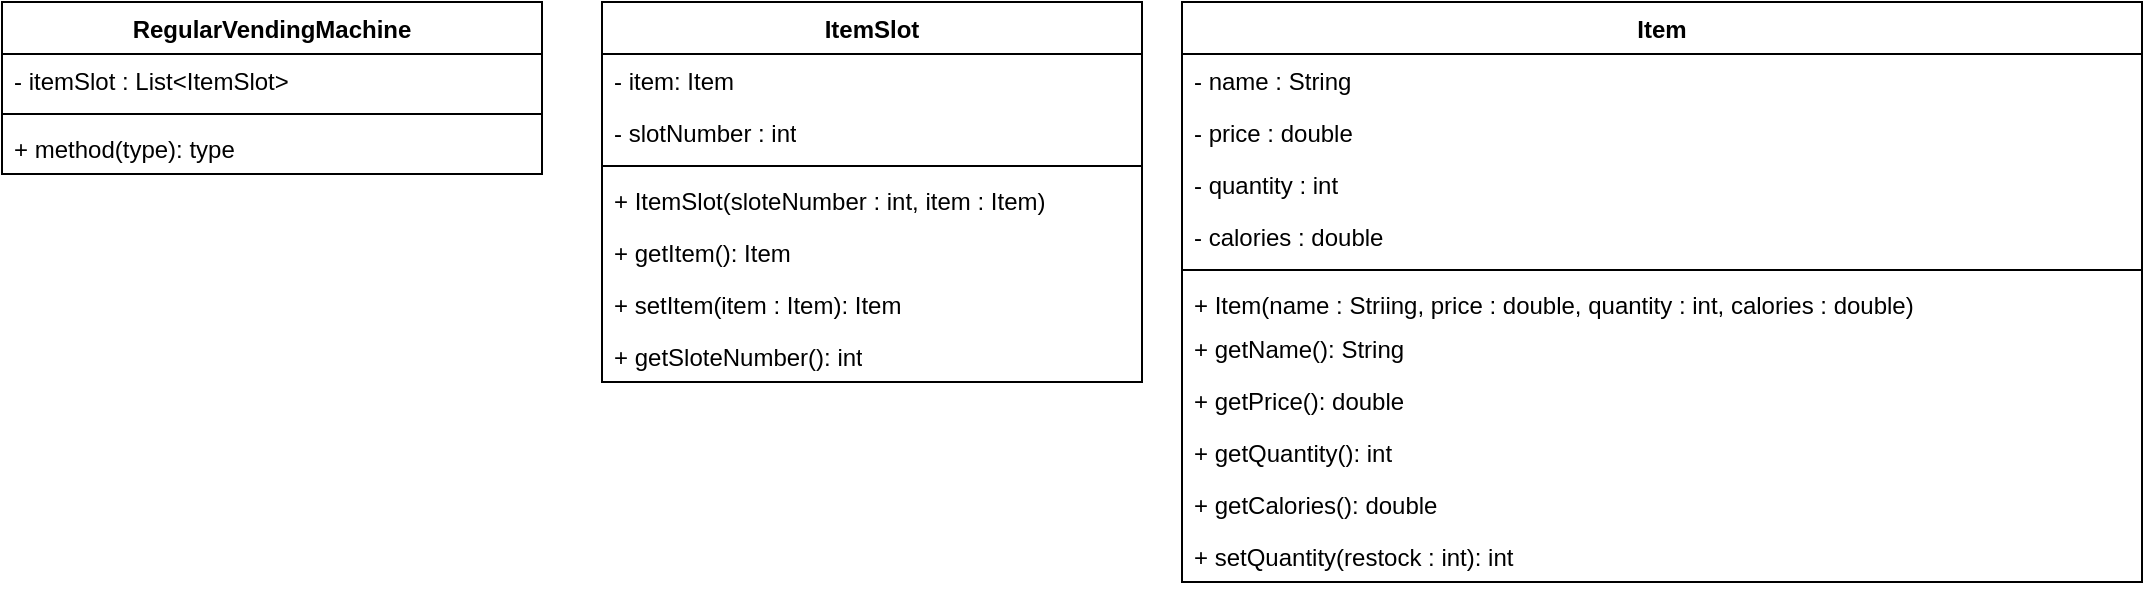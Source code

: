 <mxfile version="21.3.5" type="device">
  <diagram name="Page-1" id="YI2GMNYrBuVDY_kofkoA">
    <mxGraphModel dx="1687" dy="944" grid="1" gridSize="10" guides="1" tooltips="1" connect="1" arrows="1" fold="1" page="1" pageScale="1" pageWidth="850" pageHeight="1100" math="0" shadow="0">
      <root>
        <mxCell id="0" />
        <mxCell id="1" parent="0" />
        <mxCell id="JnFxav-jVsIXvnowzG5v-4" value="RegularVendingMachine" style="swimlane;fontStyle=1;align=center;verticalAlign=top;childLayout=stackLayout;horizontal=1;startSize=26;horizontalStack=0;resizeParent=1;resizeParentMax=0;resizeLast=0;collapsible=1;marginBottom=0;whiteSpace=wrap;html=1;" vertex="1" parent="1">
          <mxGeometry x="70" y="270" width="270" height="86" as="geometry" />
        </mxCell>
        <mxCell id="JnFxav-jVsIXvnowzG5v-5" value="- itemSlot : List&amp;lt;ItemSlot&amp;gt;" style="text;strokeColor=none;fillColor=none;align=left;verticalAlign=top;spacingLeft=4;spacingRight=4;overflow=hidden;rotatable=0;points=[[0,0.5],[1,0.5]];portConstraint=eastwest;whiteSpace=wrap;html=1;" vertex="1" parent="JnFxav-jVsIXvnowzG5v-4">
          <mxGeometry y="26" width="270" height="26" as="geometry" />
        </mxCell>
        <mxCell id="JnFxav-jVsIXvnowzG5v-6" value="" style="line;strokeWidth=1;fillColor=none;align=left;verticalAlign=middle;spacingTop=-1;spacingLeft=3;spacingRight=3;rotatable=0;labelPosition=right;points=[];portConstraint=eastwest;strokeColor=inherit;" vertex="1" parent="JnFxav-jVsIXvnowzG5v-4">
          <mxGeometry y="52" width="270" height="8" as="geometry" />
        </mxCell>
        <mxCell id="JnFxav-jVsIXvnowzG5v-7" value="+ method(type): type" style="text;strokeColor=none;fillColor=none;align=left;verticalAlign=top;spacingLeft=4;spacingRight=4;overflow=hidden;rotatable=0;points=[[0,0.5],[1,0.5]];portConstraint=eastwest;whiteSpace=wrap;html=1;" vertex="1" parent="JnFxav-jVsIXvnowzG5v-4">
          <mxGeometry y="60" width="270" height="26" as="geometry" />
        </mxCell>
        <mxCell id="JnFxav-jVsIXvnowzG5v-8" value="ItemSlot" style="swimlane;fontStyle=1;align=center;verticalAlign=top;childLayout=stackLayout;horizontal=1;startSize=26;horizontalStack=0;resizeParent=1;resizeParentMax=0;resizeLast=0;collapsible=1;marginBottom=0;whiteSpace=wrap;html=1;" vertex="1" parent="1">
          <mxGeometry x="370" y="270" width="270" height="190" as="geometry" />
        </mxCell>
        <mxCell id="JnFxav-jVsIXvnowzG5v-9" value="- item: Item" style="text;strokeColor=none;fillColor=none;align=left;verticalAlign=top;spacingLeft=4;spacingRight=4;overflow=hidden;rotatable=0;points=[[0,0.5],[1,0.5]];portConstraint=eastwest;whiteSpace=wrap;html=1;" vertex="1" parent="JnFxav-jVsIXvnowzG5v-8">
          <mxGeometry y="26" width="270" height="26" as="geometry" />
        </mxCell>
        <mxCell id="JnFxav-jVsIXvnowzG5v-19" value="- slotNumber : int" style="text;strokeColor=none;fillColor=none;align=left;verticalAlign=top;spacingLeft=4;spacingRight=4;overflow=hidden;rotatable=0;points=[[0,0.5],[1,0.5]];portConstraint=eastwest;whiteSpace=wrap;html=1;" vertex="1" parent="JnFxav-jVsIXvnowzG5v-8">
          <mxGeometry y="52" width="270" height="26" as="geometry" />
        </mxCell>
        <mxCell id="JnFxav-jVsIXvnowzG5v-10" value="" style="line;strokeWidth=1;fillColor=none;align=left;verticalAlign=middle;spacingTop=-1;spacingLeft=3;spacingRight=3;rotatable=0;labelPosition=right;points=[];portConstraint=eastwest;strokeColor=inherit;" vertex="1" parent="JnFxav-jVsIXvnowzG5v-8">
          <mxGeometry y="78" width="270" height="8" as="geometry" />
        </mxCell>
        <mxCell id="JnFxav-jVsIXvnowzG5v-11" value="+ ItemSlot(sloteNumber : int, item : Item)" style="text;strokeColor=none;fillColor=none;align=left;verticalAlign=top;spacingLeft=4;spacingRight=4;overflow=hidden;rotatable=0;points=[[0,0.5],[1,0.5]];portConstraint=eastwest;whiteSpace=wrap;html=1;" vertex="1" parent="JnFxav-jVsIXvnowzG5v-8">
          <mxGeometry y="86" width="270" height="26" as="geometry" />
        </mxCell>
        <mxCell id="JnFxav-jVsIXvnowzG5v-36" value="+ getItem(): Item" style="text;strokeColor=none;fillColor=none;align=left;verticalAlign=top;spacingLeft=4;spacingRight=4;overflow=hidden;rotatable=0;points=[[0,0.5],[1,0.5]];portConstraint=eastwest;whiteSpace=wrap;html=1;" vertex="1" parent="JnFxav-jVsIXvnowzG5v-8">
          <mxGeometry y="112" width="270" height="26" as="geometry" />
        </mxCell>
        <mxCell id="JnFxav-jVsIXvnowzG5v-37" value="+ setItem(item : Item): Item" style="text;strokeColor=none;fillColor=none;align=left;verticalAlign=top;spacingLeft=4;spacingRight=4;overflow=hidden;rotatable=0;points=[[0,0.5],[1,0.5]];portConstraint=eastwest;whiteSpace=wrap;html=1;" vertex="1" parent="JnFxav-jVsIXvnowzG5v-8">
          <mxGeometry y="138" width="270" height="26" as="geometry" />
        </mxCell>
        <mxCell id="JnFxav-jVsIXvnowzG5v-35" value="+ getSloteNumber(): int" style="text;strokeColor=none;fillColor=none;align=left;verticalAlign=top;spacingLeft=4;spacingRight=4;overflow=hidden;rotatable=0;points=[[0,0.5],[1,0.5]];portConstraint=eastwest;whiteSpace=wrap;html=1;" vertex="1" parent="JnFxav-jVsIXvnowzG5v-8">
          <mxGeometry y="164" width="270" height="26" as="geometry" />
        </mxCell>
        <mxCell id="JnFxav-jVsIXvnowzG5v-12" value="Item" style="swimlane;fontStyle=1;align=center;verticalAlign=top;childLayout=stackLayout;horizontal=1;startSize=26;horizontalStack=0;resizeParent=1;resizeParentMax=0;resizeLast=0;collapsible=1;marginBottom=0;whiteSpace=wrap;html=1;" vertex="1" parent="1">
          <mxGeometry x="660" y="270" width="480" height="290" as="geometry" />
        </mxCell>
        <mxCell id="JnFxav-jVsIXvnowzG5v-13" value="- name : String" style="text;strokeColor=none;fillColor=none;align=left;verticalAlign=top;spacingLeft=4;spacingRight=4;overflow=hidden;rotatable=0;points=[[0,0.5],[1,0.5]];portConstraint=eastwest;whiteSpace=wrap;html=1;" vertex="1" parent="JnFxav-jVsIXvnowzG5v-12">
          <mxGeometry y="26" width="480" height="26" as="geometry" />
        </mxCell>
        <mxCell id="JnFxav-jVsIXvnowzG5v-16" value="- price : double" style="text;strokeColor=none;fillColor=none;align=left;verticalAlign=top;spacingLeft=4;spacingRight=4;overflow=hidden;rotatable=0;points=[[0,0.5],[1,0.5]];portConstraint=eastwest;whiteSpace=wrap;html=1;" vertex="1" parent="JnFxav-jVsIXvnowzG5v-12">
          <mxGeometry y="52" width="480" height="26" as="geometry" />
        </mxCell>
        <mxCell id="JnFxav-jVsIXvnowzG5v-17" value="- quantity : int" style="text;strokeColor=none;fillColor=none;align=left;verticalAlign=top;spacingLeft=4;spacingRight=4;overflow=hidden;rotatable=0;points=[[0,0.5],[1,0.5]];portConstraint=eastwest;whiteSpace=wrap;html=1;" vertex="1" parent="JnFxav-jVsIXvnowzG5v-12">
          <mxGeometry y="78" width="480" height="26" as="geometry" />
        </mxCell>
        <mxCell id="JnFxav-jVsIXvnowzG5v-18" value="- calories : double" style="text;strokeColor=none;fillColor=none;align=left;verticalAlign=top;spacingLeft=4;spacingRight=4;overflow=hidden;rotatable=0;points=[[0,0.5],[1,0.5]];portConstraint=eastwest;whiteSpace=wrap;html=1;" vertex="1" parent="JnFxav-jVsIXvnowzG5v-12">
          <mxGeometry y="104" width="480" height="26" as="geometry" />
        </mxCell>
        <mxCell id="JnFxav-jVsIXvnowzG5v-14" value="" style="line;strokeWidth=1;fillColor=none;align=left;verticalAlign=middle;spacingTop=-1;spacingLeft=3;spacingRight=3;rotatable=0;labelPosition=right;points=[];portConstraint=eastwest;strokeColor=inherit;" vertex="1" parent="JnFxav-jVsIXvnowzG5v-12">
          <mxGeometry y="130" width="480" height="8" as="geometry" />
        </mxCell>
        <mxCell id="JnFxav-jVsIXvnowzG5v-15" value="+ Item(name : Striing, price : double, quantity : int, calories : double)" style="text;strokeColor=none;fillColor=none;align=left;verticalAlign=top;spacingLeft=4;spacingRight=4;overflow=hidden;rotatable=0;points=[[0,0.5],[1,0.5]];portConstraint=eastwest;whiteSpace=wrap;html=1;" vertex="1" parent="JnFxav-jVsIXvnowzG5v-12">
          <mxGeometry y="138" width="480" height="22" as="geometry" />
        </mxCell>
        <mxCell id="JnFxav-jVsIXvnowzG5v-20" value="+ getName(): String" style="text;strokeColor=none;fillColor=none;align=left;verticalAlign=top;spacingLeft=4;spacingRight=4;overflow=hidden;rotatable=0;points=[[0,0.5],[1,0.5]];portConstraint=eastwest;whiteSpace=wrap;html=1;" vertex="1" parent="JnFxav-jVsIXvnowzG5v-12">
          <mxGeometry y="160" width="480" height="26" as="geometry" />
        </mxCell>
        <mxCell id="JnFxav-jVsIXvnowzG5v-21" value="+ getPrice(): double" style="text;strokeColor=none;fillColor=none;align=left;verticalAlign=top;spacingLeft=4;spacingRight=4;overflow=hidden;rotatable=0;points=[[0,0.5],[1,0.5]];portConstraint=eastwest;whiteSpace=wrap;html=1;" vertex="1" parent="JnFxav-jVsIXvnowzG5v-12">
          <mxGeometry y="186" width="480" height="26" as="geometry" />
        </mxCell>
        <mxCell id="JnFxav-jVsIXvnowzG5v-22" value="+ getQuantity(): int" style="text;strokeColor=none;fillColor=none;align=left;verticalAlign=top;spacingLeft=4;spacingRight=4;overflow=hidden;rotatable=0;points=[[0,0.5],[1,0.5]];portConstraint=eastwest;whiteSpace=wrap;html=1;" vertex="1" parent="JnFxav-jVsIXvnowzG5v-12">
          <mxGeometry y="212" width="480" height="26" as="geometry" />
        </mxCell>
        <mxCell id="JnFxav-jVsIXvnowzG5v-33" value="+ getCalories(): double" style="text;strokeColor=none;fillColor=none;align=left;verticalAlign=top;spacingLeft=4;spacingRight=4;overflow=hidden;rotatable=0;points=[[0,0.5],[1,0.5]];portConstraint=eastwest;whiteSpace=wrap;html=1;" vertex="1" parent="JnFxav-jVsIXvnowzG5v-12">
          <mxGeometry y="238" width="480" height="26" as="geometry" />
        </mxCell>
        <mxCell id="JnFxav-jVsIXvnowzG5v-34" value="+ setQuantity(restock : int): int" style="text;strokeColor=none;fillColor=none;align=left;verticalAlign=top;spacingLeft=4;spacingRight=4;overflow=hidden;rotatable=0;points=[[0,0.5],[1,0.5]];portConstraint=eastwest;whiteSpace=wrap;html=1;" vertex="1" parent="JnFxav-jVsIXvnowzG5v-12">
          <mxGeometry y="264" width="480" height="26" as="geometry" />
        </mxCell>
      </root>
    </mxGraphModel>
  </diagram>
</mxfile>
